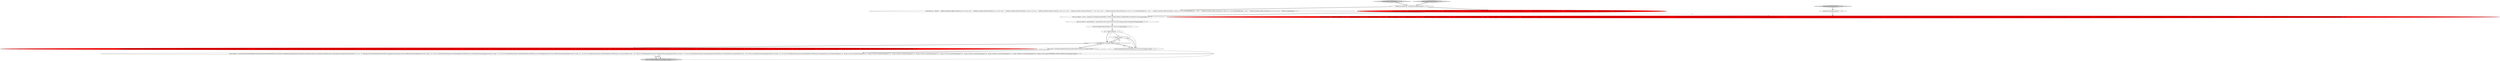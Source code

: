 digraph {
5 [style = filled, label = "testQuantileOnFloatAndLongs['1', '0', '0']", fillcolor = lightgray, shape = diamond image = "AAA0AAABBB1BBB"];
13 [style = filled, label = "testQuantileOnFloatAndLongs['0', '1', '0']", fillcolor = lightgray, shape = diamond image = "AAA0AAABBB2BBB"];
8 [style = filled, label = "final List<Object((> results = sqlLifecycle.runSimple(sql,TIMESERIES_CONTEXT_DEFAULT,DEFAULT_PARAMETERS,AUTH_RESULT).toList()@@@5@@@['1', '0', '1']", fillcolor = white, shape = ellipse image = "AAA0AAABBB1BBB"];
9 [style = filled, label = "SqlLifecycle sqlLifecycle = getSqlLifecycle()@@@3@@@['1', '0', '1']", fillcolor = white, shape = ellipse image = "AAA0AAABBB1BBB"];
3 [style = filled, label = "int i = 0@@@10@@@['1', '0', '1']", fillcolor = white, shape = ellipse image = "AAA0AAABBB1BBB"];
0 [style = filled, label = "i++@@@12@@@['1', '0', '1']", fillcolor = white, shape = ellipse image = "AAA0AAABBB1BBB"];
6 [style = filled, label = "final String sql = \"SELECT\" + \"APPROX_QUANTILE(m1, 0.01),\" + \"APPROX_QUANTILE(m1, 0.5, 50),\" + \"APPROX_QUANTILE(m1, 0.98, 200),\" + \"APPROX_QUANTILE(m1, 0.99),\" + \"APPROX_QUANTILE(m1 * 2, 0.97),\" + \"APPROX_QUANTILE(m1, 0.99) FILTER(WHERE dim1 = 'abc'),\" + \"APPROX_QUANTILE(m1, 0.999) FILTER(WHERE dim1 <> 'abc'),\" + \"APPROX_QUANTILE(m1, 0.999) FILTER(WHERE dim1 = 'abc'),\" + \"APPROX_QUANTILE(cnt, 0.5)\" + \"FROM foo\"@@@4@@@['1', '0', '0']", fillcolor = red, shape = ellipse image = "AAA1AAABBB1BBB"];
4 [style = filled, label = "i < expectedResults.size()@@@11@@@['1', '0', '1']", fillcolor = white, shape = diamond image = "AAA0AAABBB1BBB"];
2 [style = filled, label = "Assert.assertEquals(Druids.newTimeseriesQueryBuilder().dataSource(CalciteTests.DATASOURCE1).intervals(new MultipleIntervalSegmentSpec(ImmutableList.of(Filtration.eternity()))).granularity(Granularities.ALL).virtualColumns(new ExpressionVirtualColumn(\"v0\",\"(\"m1\" * 2)\",ValueType.FLOAT,TestExprMacroTable.INSTANCE)).aggregators(ImmutableList.of(new ApproximateHistogramAggregatorFactory(\"a0:agg\",\"m1\",null,null,null,null,false),new ApproximateHistogramAggregatorFactory(\"a2:agg\",\"m1\",200,null,null,null,false),new ApproximateHistogramAggregatorFactory(\"a4:agg\",\"v0\",null,null,null,null,false),new FilteredAggregatorFactory(new ApproximateHistogramAggregatorFactory(\"a5:agg\",\"m1\",null,null,null,null,false),new SelectorDimFilter(\"dim1\",\"abc\",null)),new FilteredAggregatorFactory(new ApproximateHistogramAggregatorFactory(\"a6:agg\",\"m1\",null,null,null,null,false),new NotDimFilter(new SelectorDimFilter(\"dim1\",\"abc\",null))),new ApproximateHistogramAggregatorFactory(\"a8:agg\",\"cnt\",null,null,null,null,false))).postAggregators(new QuantilePostAggregator(\"a0\",\"a0:agg\",0.01f),new QuantilePostAggregator(\"a1\",\"a0:agg\",0.50f),new QuantilePostAggregator(\"a2\",\"a2:agg\",0.98f),new QuantilePostAggregator(\"a3\",\"a0:agg\",0.99f),new QuantilePostAggregator(\"a4\",\"a4:agg\",0.97f),new QuantilePostAggregator(\"a5\",\"a5:agg\",0.99f),new QuantilePostAggregator(\"a6\",\"a6:agg\",0.999f),new QuantilePostAggregator(\"a7\",\"a5:agg\",0.999f),new QuantilePostAggregator(\"a8\",\"a8:agg\",0.50f)).context(TIMESERIES_CONTEXT_DEFAULT).build(),Iterables.getOnlyElement(queryLogHook.getRecordedQueries()))@@@15@@@['1', '0', '0']", fillcolor = red, shape = ellipse image = "AAA1AAABBB1BBB"];
11 [style = filled, label = "testQuery(\"SELECT\" + \"APPROX_QUANTILE(m1, 0.01),\" + \"APPROX_QUANTILE(m1, 0.5, 50),\" + \"APPROX_QUANTILE(m1, 0.98, 200),\" + \"APPROX_QUANTILE(m1, 0.99),\" + \"APPROX_QUANTILE(m1 * 2, 0.97),\" + \"APPROX_QUANTILE(m1, 0.99) FILTER(WHERE dim1 = 'abc'),\" + \"APPROX_QUANTILE(m1, 0.999) FILTER(WHERE dim1 <> 'abc'),\" + \"APPROX_QUANTILE(m1, 0.999) FILTER(WHERE dim1 = 'abc'),\" + \"APPROX_QUANTILE(cnt, 0.5)\" + \"FROM foo\",ImmutableList.of(Druids.newTimeseriesQueryBuilder().dataSource(CalciteTests.DATASOURCE1).intervals(new MultipleIntervalSegmentSpec(ImmutableList.of(Filtration.eternity()))).granularity(Granularities.ALL).virtualColumns(new ExpressionVirtualColumn(\"v0\",\"(\"m1\" * 2)\",ValueType.FLOAT,TestExprMacroTable.INSTANCE)).aggregators(ImmutableList.of(new ApproximateHistogramAggregatorFactory(\"a0:agg\",\"m1\",null,null,null,null,false),new ApproximateHistogramAggregatorFactory(\"a2:agg\",\"m1\",200,null,null,null,false),new ApproximateHistogramAggregatorFactory(\"a4:agg\",\"v0\",null,null,null,null,false),new FilteredAggregatorFactory(new ApproximateHistogramAggregatorFactory(\"a5:agg\",\"m1\",null,null,null,null,false),new SelectorDimFilter(\"dim1\",\"abc\",null)),new FilteredAggregatorFactory(new ApproximateHistogramAggregatorFactory(\"a6:agg\",\"m1\",null,null,null,null,false),new NotDimFilter(new SelectorDimFilter(\"dim1\",\"abc\",null))),new ApproximateHistogramAggregatorFactory(\"a8:agg\",\"cnt\",null,null,null,null,false))).postAggregators(new QuantilePostAggregator(\"a0\",\"a0:agg\",0.01f),new QuantilePostAggregator(\"a1\",\"a0:agg\",0.50f),new QuantilePostAggregator(\"a2\",\"a2:agg\",0.98f),new QuantilePostAggregator(\"a3\",\"a0:agg\",0.99f),new QuantilePostAggregator(\"a4\",\"a4:agg\",0.97f),new QuantilePostAggregator(\"a5\",\"a5:agg\",0.99f),new QuantilePostAggregator(\"a6\",\"a6:agg\",0.999f),new QuantilePostAggregator(\"a7\",\"a5:agg\",0.999f),new QuantilePostAggregator(\"a8\",\"a8:agg\",0.50f)).context(QUERY_CONTEXT_DEFAULT).build()),ImmutableList.of(new Object((((edu.fdu.CPPDG.tinypdg.pe.ExpressionInfo@a3df59))@@@4@@@['0', '1', '0']", fillcolor = red, shape = ellipse image = "AAA1AAABBB2BBB"];
1 [style = filled, label = "Assert.assertArrayEquals(expectedResults.get(i),results.get(i))@@@13@@@['1', '0', '1']", fillcolor = white, shape = ellipse image = "AAA0AAABBB1BBB"];
14 [style = filled, label = "final String sql = \"SELECT\" + \"APPROX_QUANTILE_FIXED_BUCKETS(m1, 0.01, 20, 0.0, 10.0),\" + \"APPROX_QUANTILE_FIXED_BUCKETS(m1, 0.5, 20, 0.0, 10.0),\" + \"APPROX_QUANTILE_FIXED_BUCKETS(m1, 0.98, 20, 0.0, 10.0),\" + \"APPROX_QUANTILE_FIXED_BUCKETS(m1, 0.99, 20, 0.0, 10.0),\" + \"APPROX_QUANTILE_FIXED_BUCKETS(m1 * 2, 0.97, 40, 0.0, 20.0),\" + \"APPROX_QUANTILE_FIXED_BUCKETS(m1, 0.99, 20, 0.0, 10.0) FILTER(WHERE dim1 = 'abc'),\" + \"APPROX_QUANTILE_FIXED_BUCKETS(m1, 0.999, 20, 0.0, 10.0) FILTER(WHERE dim1 <> 'abc'),\" + \"APPROX_QUANTILE_FIXED_BUCKETS(m1, 0.999, 20, 0.0, 10.0) FILTER(WHERE dim1 = 'abc'),\" + \"APPROX_QUANTILE_FIXED_BUCKETS(cnt, 0.5, 20, 0.0, 10.0)\" + \"FROM foo\"@@@4@@@['0', '0', '1']", fillcolor = white, shape = ellipse image = "AAA0AAABBB3BBB"];
18 [style = filled, label = "Query expected = Druids.newTimeseriesQueryBuilder().dataSource(CalciteTests.DATASOURCE1).intervals(new MultipleIntervalSegmentSpec(ImmutableList.of(Filtration.eternity()))).granularity(Granularities.ALL).virtualColumns(new ExpressionVirtualColumn(\"v0\",\"(\"m1\" * 2)\",ValueType.FLOAT,TestExprMacroTable.INSTANCE)).aggregators(ImmutableList.of(new FixedBucketsHistogramAggregatorFactory(\"a0:agg\",\"m1\",20,0.0d,10.0d,FixedBucketsHistogram.OutlierHandlingMode.IGNORE,false),new FixedBucketsHistogramAggregatorFactory(\"a4:agg\",\"v0\",40,0.0d,20.0d,FixedBucketsHistogram.OutlierHandlingMode.IGNORE,false),new FilteredAggregatorFactory(new FixedBucketsHistogramAggregatorFactory(\"a5:agg\",\"m1\",20,0.0d,10.0d,FixedBucketsHistogram.OutlierHandlingMode.IGNORE,false),new SelectorDimFilter(\"dim1\",\"abc\",null)),new FilteredAggregatorFactory(new FixedBucketsHistogramAggregatorFactory(\"a6:agg\",\"m1\",20,0.0d,10.0d,FixedBucketsHistogram.OutlierHandlingMode.IGNORE,false),new NotDimFilter(new SelectorDimFilter(\"dim1\",\"abc\",null))),new FixedBucketsHistogramAggregatorFactory(\"a8:agg\",\"cnt\",20,0.0d,10.0d,FixedBucketsHistogram.OutlierHandlingMode.IGNORE,false))).postAggregators(new QuantilePostAggregator(\"a0\",\"a0:agg\",0.01f),new QuantilePostAggregator(\"a1\",\"a0:agg\",0.50f),new QuantilePostAggregator(\"a2\",\"a0:agg\",0.98f),new QuantilePostAggregator(\"a3\",\"a0:agg\",0.99f),new QuantilePostAggregator(\"a4\",\"a4:agg\",0.97f),new QuantilePostAggregator(\"a5\",\"a5:agg\",0.99f),new QuantilePostAggregator(\"a6\",\"a6:agg\",0.999f),new QuantilePostAggregator(\"a7\",\"a5:agg\",0.999f),new QuantilePostAggregator(\"a8\",\"a8:agg\",0.50f)).context(TIMESERIES_CONTEXT_DEFAULT).build()@@@16@@@['0', '0', '1']", fillcolor = white, shape = ellipse image = "AAA0AAABBB3BBB"];
10 [style = filled, label = "final List<Object((> expectedResults = ImmutableList.of(new Object((((edu.fdu.CPPDG.tinypdg.pe.ExpressionInfo@a3df94)@@@6@@@['1', '0', '1']", fillcolor = white, shape = ellipse image = "AAA0AAABBB1BBB"];
17 [style = filled, label = "Assert.assertEquals(expected,actual)@@@17@@@['0', '0', '1']", fillcolor = lightgray, shape = ellipse image = "AAA0AAABBB3BBB"];
16 [style = filled, label = "Query actual = Iterables.getOnlyElement(queryLogHook.getRecordedQueries())@@@15@@@['0', '0', '1']", fillcolor = white, shape = ellipse image = "AAA0AAABBB3BBB"];
7 [style = filled, label = "Assert.assertEquals(expectedResults.size(),results.size())@@@9@@@['1', '0', '1']", fillcolor = white, shape = ellipse image = "AAA0AAABBB1BBB"];
12 [style = filled, label = "cannotVectorize()@@@3@@@['0', '1', '0']", fillcolor = white, shape = ellipse image = "AAA0AAABBB2BBB"];
15 [style = filled, label = "testQuantileOnFloatAndLongs['0', '0', '1']", fillcolor = lightgray, shape = diamond image = "AAA0AAABBB3BBB"];
8->10 [style = bold, label=""];
16->18 [style = bold, label=""];
5->9 [style = bold, label=""];
4->1 [style = dotted, label="true"];
0->1 [style = solid, label="i"];
4->0 [style = dotted, label="true"];
6->11 [style = dashed, label="0"];
12->11 [style = bold, label=""];
16->17 [style = solid, label="actual"];
18->17 [style = bold, label=""];
3->1 [style = solid, label="i"];
4->2 [style = bold, label=""];
1->0 [style = bold, label=""];
0->4 [style = solid, label="i"];
10->7 [style = bold, label=""];
3->4 [style = bold, label=""];
7->3 [style = bold, label=""];
9->6 [style = bold, label=""];
3->4 [style = solid, label="i"];
3->0 [style = solid, label="i"];
13->12 [style = bold, label=""];
0->4 [style = bold, label=""];
15->9 [style = bold, label=""];
6->8 [style = bold, label=""];
9->14 [style = bold, label=""];
4->1 [style = bold, label=""];
14->8 [style = bold, label=""];
18->17 [style = solid, label="expected"];
4->16 [style = bold, label=""];
}
